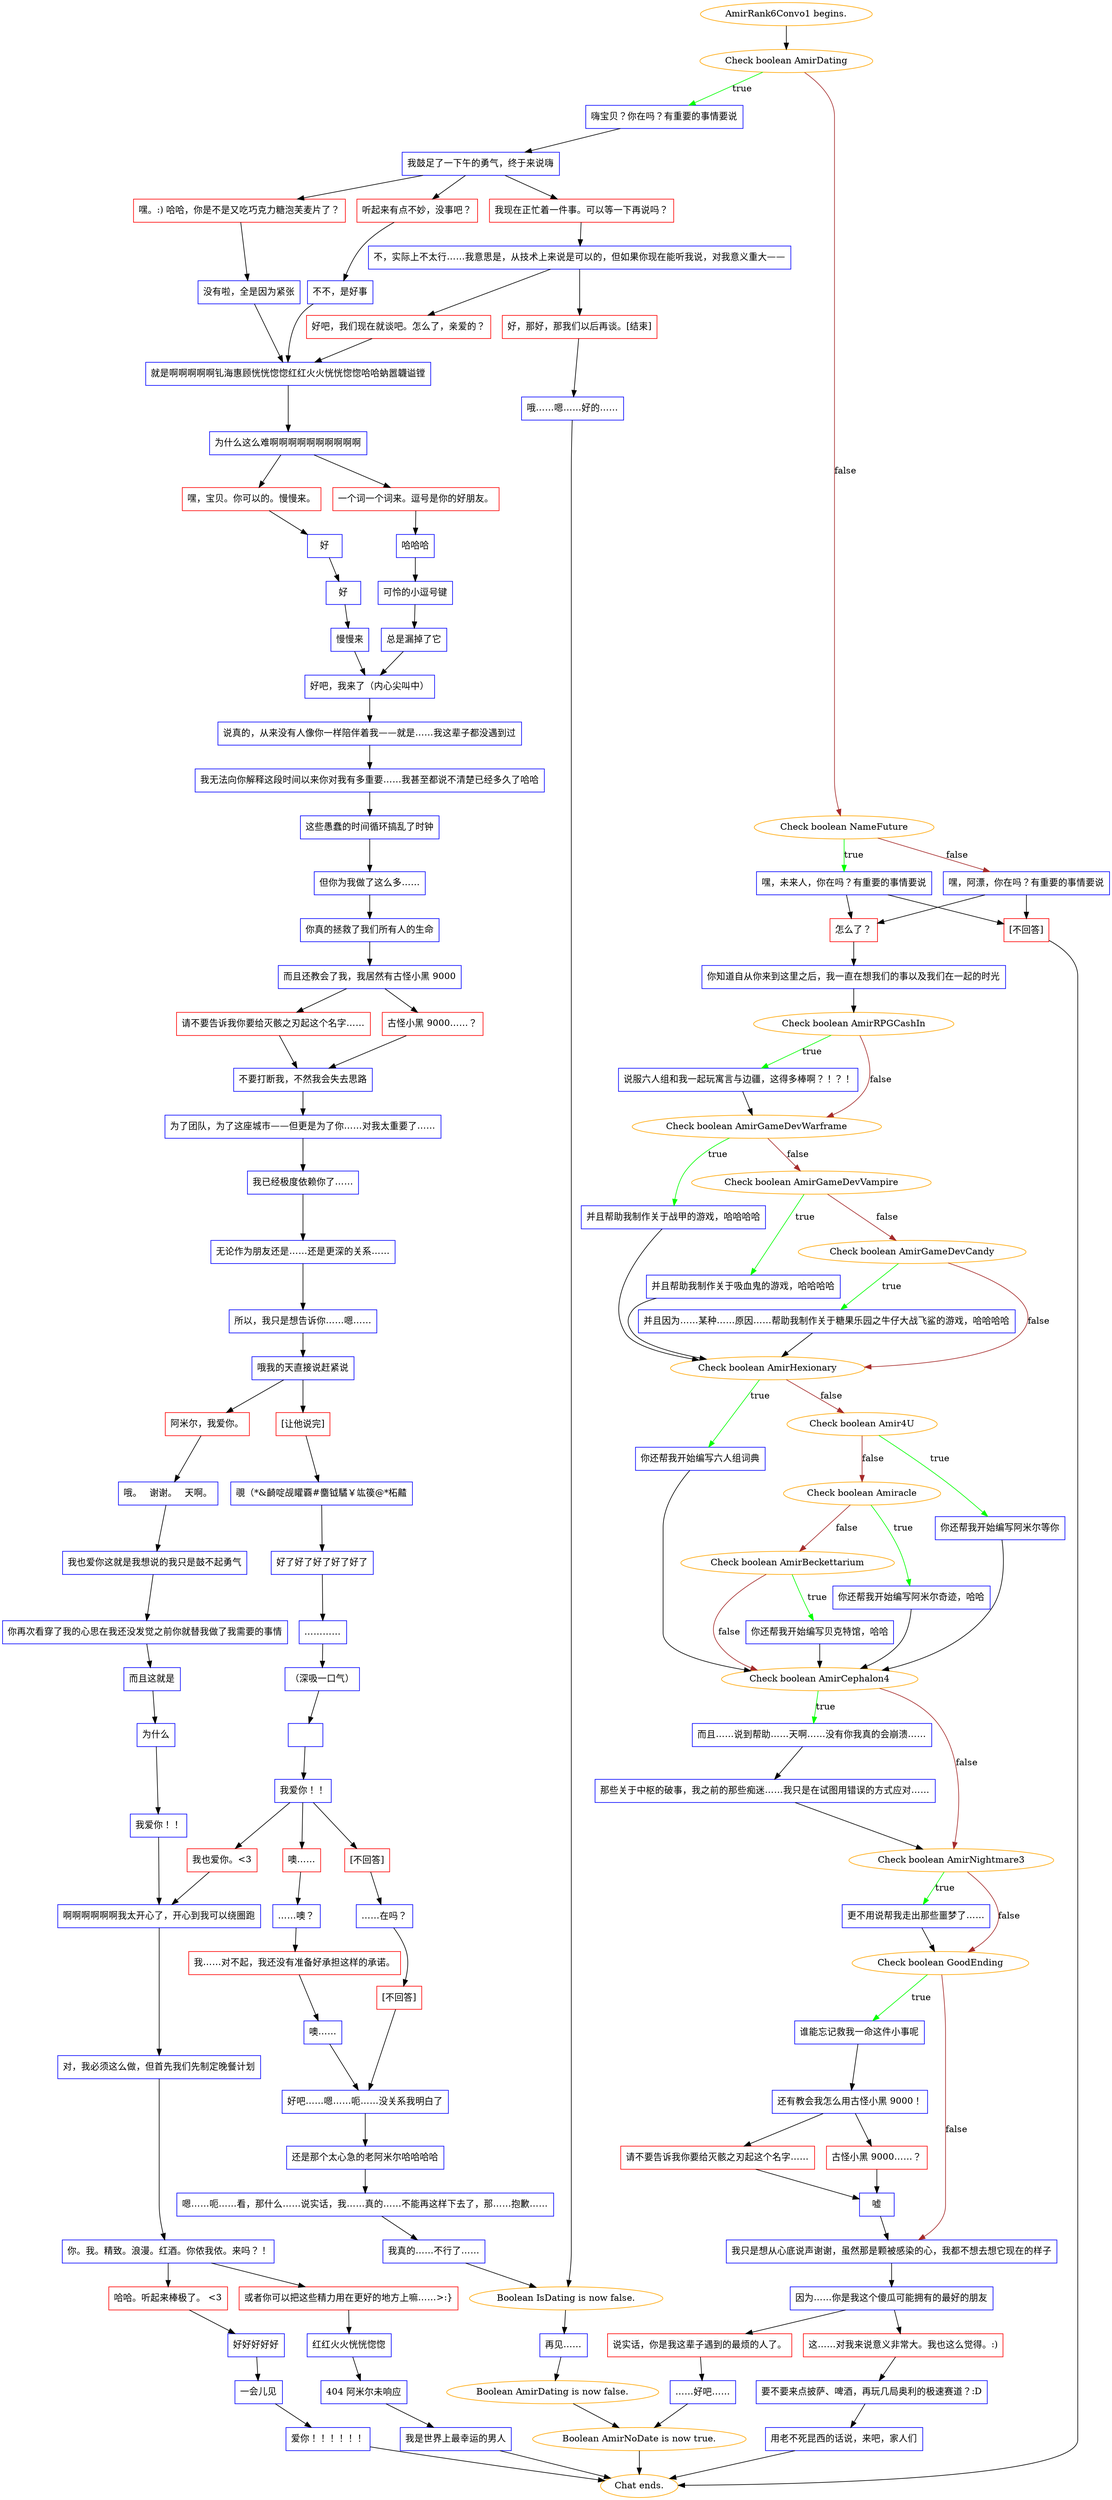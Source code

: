 digraph {
	"AmirRank6Convo1 begins." [color=orange];
		"AmirRank6Convo1 begins." -> j790010462;
	j790010462 [label="Check boolean AmirDating",color=orange];
		j790010462 -> j1145799712 [label=true,color=green];
		j790010462 -> j4292522466 [label=false,color=brown];
	j1145799712 [label="嗨宝贝？你在吗？有重要的事情要说",shape=box,color=blue];
		j1145799712 -> j2604992356;
	j4292522466 [label="Check boolean NameFuture",color=orange];
		j4292522466 -> j4042121967 [label=true,color=green];
		j4292522466 -> j550849641 [label=false,color=brown];
	j2604992356 [label="我鼓足了一下午的勇气，终于来说嗨",shape=box,color=blue];
		j2604992356 -> j2687378719;
		j2604992356 -> j3484254892;
		j2604992356 -> j4253954752;
	j4042121967 [label="嘿，未来人，你在吗？有重要的事情要说",shape=box,color=blue];
		j4042121967 -> j2027614525;
		j4042121967 -> j3410745559;
	j550849641 [label="嘿，阿漂，你在吗？有重要的事情要说",shape=box,color=blue];
		j550849641 -> j2027614525;
		j550849641 -> j3410745559;
	j2687378719 [label="嘿。:) 哈哈，你是不是又吃巧克力糖泡芙麦片了？",shape=box,color=red];
		j2687378719 -> j2866750485;
	j3484254892 [label="听起来有点不妙，没事吧？",shape=box,color=red];
		j3484254892 -> j2868899161;
	j4253954752 [label="我现在正忙着一件事。可以等一下再说吗？",shape=box,color=red];
		j4253954752 -> j2891888305;
	j2027614525 [label="怎么了？",shape=box,color=red];
		j2027614525 -> j968012079;
	j3410745559 [label="[不回答]",shape=box,color=red];
		j3410745559 -> "Chat ends.";
	j2866750485 [label="没有啦，全是因为紧张",shape=box,color=blue];
		j2866750485 -> j2468901042;
	j2868899161 [label="不不，是好事",shape=box,color=blue];
		j2868899161 -> j2468901042;
	j2891888305 [label="不，实际上不太行……我意思是，从技术上来说是可以的，但如果你现在能听我说，对我意义重大——",shape=box,color=blue];
		j2891888305 -> j1896616639;
		j2891888305 -> j2420390320;
	j968012079 [label="你知道自从你来到这里之后，我一直在想我们的事以及我们在一起的时光",shape=box,color=blue];
		j968012079 -> j3826784422;
	"Chat ends." [color=orange];
	j2468901042 [label="就是啊啊啊啊啊钆海惠顾恍恍惚惚红红火火恍恍惚惚哈哈蚋嚣韤谥镗",shape=box,color=blue];
		j2468901042 -> j384536800;
	j1896616639 [label="好吧，我们现在就谈吧。怎么了，亲爱的？",shape=box,color=red];
		j1896616639 -> j2468901042;
	j2420390320 [label="好，那好，那我们以后再谈。[结束]",shape=box,color=red];
		j2420390320 -> j1842139752;
	j3826784422 [label="Check boolean AmirRPGCashIn",color=orange];
		j3826784422 -> j2951250656 [label=true,color=green];
		j3826784422 -> j2297868336 [label=false,color=brown];
	j384536800 [label="为什么这么难啊啊啊啊啊啊啊啊啊啊",shape=box,color=blue];
		j384536800 -> j2581131395;
		j384536800 -> j4078459583;
	j1842139752 [label="哦……嗯……好的……",shape=box,color=blue];
		j1842139752 -> j2169835642;
	j2951250656 [label="说服六人组和我一起玩寓言与边疆，这得多棒啊？！？！",shape=box,color=blue];
		j2951250656 -> j2297868336;
	j2297868336 [label="Check boolean AmirGameDevWarframe",color=orange];
		j2297868336 -> j3834533200 [label=true,color=green];
		j2297868336 -> j3506259166 [label=false,color=brown];
	j2581131395 [label="嘿，宝贝。你可以的。慢慢来。",shape=box,color=red];
		j2581131395 -> j1937763722;
	j4078459583 [label="一个词一个词来。逗号是你的好朋友。",shape=box,color=red];
		j4078459583 -> j2103549963;
	j2169835642 [label="Boolean IsDating is now false.",color=orange];
		j2169835642 -> j3196254075;
	j3834533200 [label="并且帮助我制作关于战甲的游戏，哈哈哈哈",shape=box,color=blue];
		j3834533200 -> j3646133356;
	j3506259166 [label="Check boolean AmirGameDevVampire",color=orange];
		j3506259166 -> j2975323661 [label=true,color=green];
		j3506259166 -> j1286003093 [label=false,color=brown];
	j1937763722 [label="好",shape=box,color=blue];
		j1937763722 -> j205738218;
	j2103549963 [label="哈哈哈",shape=box,color=blue];
		j2103549963 -> j3719223464;
	j3196254075 [label="再见……",shape=box,color=blue];
		j3196254075 -> j911677755;
	j3646133356 [label="Check boolean AmirHexionary",color=orange];
		j3646133356 -> j461422795 [label=true,color=green];
		j3646133356 -> j3967894332 [label=false,color=brown];
	j2975323661 [label="并且帮助我制作关于吸血鬼的游戏，哈哈哈哈",shape=box,color=blue];
		j2975323661 -> j3646133356;
	j1286003093 [label="Check boolean AmirGameDevCandy",color=orange];
		j1286003093 -> j3224408148 [label=true,color=green];
		j1286003093 -> j3646133356 [label=false,color=brown];
	j205738218 [label="好",shape=box,color=blue];
		j205738218 -> j3022962239;
	j3719223464 [label="可怜的小逗号键",shape=box,color=blue];
		j3719223464 -> j2162105212;
	j911677755 [label="Boolean AmirDating is now false.",color=orange];
		j911677755 -> j1438323710;
	j461422795 [label="你还帮我开始编写六人组词典",shape=box,color=blue];
		j461422795 -> j3587826111;
	j3967894332 [label="Check boolean Amir4U",color=orange];
		j3967894332 -> j216609192 [label=true,color=green];
		j3967894332 -> j3456698547 [label=false,color=brown];
	j3224408148 [label="并且因为……某种……原因……帮助我制作关于糖果乐园之牛仔大战飞鲨的游戏，哈哈哈哈",shape=box,color=blue];
		j3224408148 -> j3646133356;
	j3022962239 [label="慢慢来",shape=box,color=blue];
		j3022962239 -> j2242820730;
	j2162105212 [label="总是漏掉了它",shape=box,color=blue];
		j2162105212 -> j2242820730;
	j1438323710 [label="Boolean AmirNoDate is now true.",color=orange];
		j1438323710 -> "Chat ends.";
	j3587826111 [label="Check boolean AmirCephalon4",color=orange];
		j3587826111 -> j3567265621 [label=true,color=green];
		j3587826111 -> j181140992 [label=false,color=brown];
	j216609192 [label="你还帮我开始编写阿米尔等你",shape=box,color=blue];
		j216609192 -> j3587826111;
	j3456698547 [label="Check boolean Amiracle",color=orange];
		j3456698547 -> j881405689 [label=true,color=green];
		j3456698547 -> j3662880471 [label=false,color=brown];
	j2242820730 [label="好吧，我来了（内心尖叫中）",shape=box,color=blue];
		j2242820730 -> j1720485287;
	j3567265621 [label="而且……说到帮助……天啊……没有你我真的会崩溃……",shape=box,color=blue];
		j3567265621 -> j1089029805;
	j181140992 [label="Check boolean AmirNightmare3",color=orange];
		j181140992 -> j1685474634 [label=true,color=green];
		j181140992 -> j2311468738 [label=false,color=brown];
	j881405689 [label="你还帮我开始编写阿米尔奇迹，哈哈",shape=box,color=blue];
		j881405689 -> j3587826111;
	j3662880471 [label="Check boolean AmirBeckettarium",color=orange];
		j3662880471 -> j1858850365 [label=true,color=green];
		j3662880471 -> j3587826111 [label=false,color=brown];
	j1720485287 [label="说真的，从来没有人像你一样陪伴着我——就是……我这辈子都没遇到过",shape=box,color=blue];
		j1720485287 -> j859006385;
	j1089029805 [label="那些关于中枢的破事，我之前的那些痴迷……我只是在试图用错误的方式应对……",shape=box,color=blue];
		j1089029805 -> j181140992;
	j1685474634 [label="更不用说帮我走出那些噩梦了……",shape=box,color=blue];
		j1685474634 -> j2311468738;
	j2311468738 [label="Check boolean GoodEnding",color=orange];
		j2311468738 -> j3229473603 [label=true,color=green];
		j2311468738 -> j448023850 [label=false,color=brown];
	j1858850365 [label="你还帮我开始编写贝克特馆，哈哈",shape=box,color=blue];
		j1858850365 -> j3587826111;
	j859006385 [label="我无法向你解释这段时间以来你对我有多重要……我甚至都说不清楚已经多久了哈哈",shape=box,color=blue];
		j859006385 -> j1002090770;
	j3229473603 [label="谁能忘记救我一命这件小事呢",shape=box,color=blue];
		j3229473603 -> j1104818174;
	j448023850 [label="我只是想从心底说声谢谢，虽然那是颗被感染的心，我都不想去想它现在的样子",shape=box,color=blue];
		j448023850 -> j327240337;
	j1002090770 [label="这些愚蠢的时间循环搞乱了时钟",shape=box,color=blue];
		j1002090770 -> j1856285577;
	j1104818174 [label="还有教会我怎么用古怪小黑 9000！",shape=box,color=blue];
		j1104818174 -> j3860239569;
		j1104818174 -> j4043299927;
	j327240337 [label="因为……你是我这个傻瓜可能拥有的最好的朋友",shape=box,color=blue];
		j327240337 -> j3645829891;
		j327240337 -> j1768389327;
	j1856285577 [label="但你为我做了这么多……",shape=box,color=blue];
		j1856285577 -> j660267210;
	j3860239569 [label="请不要告诉我你要给灭骸之刃起这个名字……",shape=box,color=red];
		j3860239569 -> j1526636075;
	j4043299927 [label="古怪小黑 9000……？",shape=box,color=red];
		j4043299927 -> j1526636075;
	j3645829891 [label="这……对我来说意义非常大。我也这么觉得。:)",shape=box,color=red];
		j3645829891 -> j3219145437;
	j1768389327 [label="说实话，你是我这辈子遇到的最烦的人了。",shape=box,color=red];
		j1768389327 -> j2248263324;
	j660267210 [label="你真的拯救了我们所有人的生命",shape=box,color=blue];
		j660267210 -> j2285926997;
	j1526636075 [label="嘘",shape=box,color=blue];
		j1526636075 -> j448023850;
	j3219145437 [label="要不要来点披萨、啤酒，再玩几局奥利的极速赛道？:D",shape=box,color=blue];
		j3219145437 -> j3057539078;
	j2248263324 [label="……好吧……",shape=box,color=blue];
		j2248263324 -> j1438323710;
	j2285926997 [label="而且还教会了我，我居然有古怪小黑 9000",shape=box,color=blue];
		j2285926997 -> j2329316591;
		j2285926997 -> j1645170175;
	j3057539078 [label="用老不死昆西的话说，来吧，家人们",shape=box,color=blue];
		j3057539078 -> "Chat ends.";
	j2329316591 [label="请不要告诉我你要给灭骸之刃起这个名字……",shape=box,color=red];
		j2329316591 -> j416542679;
	j1645170175 [label="古怪小黑 9000……？",shape=box,color=red];
		j1645170175 -> j416542679;
	j416542679 [label="不要打断我，不然我会失去思路",shape=box,color=blue];
		j416542679 -> j3590556737;
	j3590556737 [label="为了团队，为了这座城市——但更是为了你……对我太重要了……",shape=box,color=blue];
		j3590556737 -> j1488617110;
	j1488617110 [label="我已经极度依赖你了……",shape=box,color=blue];
		j1488617110 -> j2025392986;
	j2025392986 [label="无论作为朋友还是……还是更深的关系……",shape=box,color=blue];
		j2025392986 -> j2756907525;
	j2756907525 [label="所以，我只是想告诉你……嗯……",shape=box,color=blue];
		j2756907525 -> j941331795;
	j941331795 [label="哦我的天直接说赶紧说",shape=box,color=blue];
		j941331795 -> j3495159380;
		j941331795 -> j1892249932;
	j3495159380 [label="阿米尔，我爱你。",shape=box,color=red];
		j3495159380 -> j3347581210;
	j1892249932 [label="[让他说完]",shape=box,color=red];
		j1892249932 -> j1652434563;
	j3347581210 [label="哦。    谢谢。    天啊。",shape=box,color=blue];
		j3347581210 -> j4019883262;
	j1652434563 [label="覗（*&齮啶觇矔覉#麕钺驈￥竑篌@*柘齄",shape=box,color=blue];
		j1652434563 -> j556682689;
	j4019883262 [label="我也爱你这就是我想说的我只是鼓不起勇气",shape=box,color=blue];
		j4019883262 -> j390442395;
	j556682689 [label="好了好了好了好了好了",shape=box,color=blue];
		j556682689 -> j1942201067;
	j390442395 [label="你再次看穿了我的心思在我还没发觉之前你就替我做了我需要的事情",shape=box,color=blue];
		j390442395 -> j2742907861;
	j1942201067 [label="…………",shape=box,color=blue];
		j1942201067 -> j2841957386;
	j2742907861 [label="而且这就是",shape=box,color=blue];
		j2742907861 -> j1665636171;
	j2841957386 [label="（深吸一口气）",shape=box,color=blue];
		j2841957386 -> j1348763376;
	j1665636171 [label="为什么",shape=box,color=blue];
		j1665636171 -> j2550703852;
	j1348763376 [label=" ",shape=box,color=blue];
		j1348763376 -> j419833816;
	j2550703852 [label="我爱你！！",shape=box,color=blue];
		j2550703852 -> j522985180;
	j419833816 [label="我爱你！！",shape=box,color=blue];
		j419833816 -> j3786139169;
		j419833816 -> j703607771;
		j419833816 -> j3530503826;
	j522985180 [label="啊啊啊啊啊啊我太开心了，开心到我可以绕圈跑",shape=box,color=blue];
		j522985180 -> j3621943741;
	j3786139169 [label="我也爱你。<3",shape=box,color=red];
		j3786139169 -> j522985180;
	j703607771 [label="噢……",shape=box,color=red];
		j703607771 -> j3989669914;
	j3530503826 [label="[不回答]",shape=box,color=red];
		j3530503826 -> j3311274565;
	j3621943741 [label="对，我必须这么做，但首先我们先制定晚餐计划",shape=box,color=blue];
		j3621943741 -> j4003663905;
	j3989669914 [label="……噢？",shape=box,color=blue];
		j3989669914 -> j1841763544;
	j3311274565 [label="……在吗？",shape=box,color=blue];
		j3311274565 -> j1962781199;
	j4003663905 [label="你。我。精致。浪漫。红酒。你侬我侬。来吗？！",shape=box,color=blue];
		j4003663905 -> j3260395846;
		j4003663905 -> j940884516;
	j1841763544 [label="我……对不起，我还没有准备好承担这样的承诺。",shape=box,color=red];
		j1841763544 -> j2083150079;
	j1962781199 [label="[不回答]",shape=box,color=red];
		j1962781199 -> j807905194;
	j3260395846 [label="哈哈。听起来棒极了。 <3",shape=box,color=red];
		j3260395846 -> j1870788167;
	j940884516 [label="或者你可以把这些精力用在更好的地方上嘛……>:}",shape=box,color=red];
		j940884516 -> j2513281657;
	j2083150079 [label="噢……",shape=box,color=blue];
		j2083150079 -> j807905194;
	j807905194 [label="好吧……嗯……呃……没关系我明白了",shape=box,color=blue];
		j807905194 -> j2068723645;
	j1870788167 [label="好好好好好",shape=box,color=blue];
		j1870788167 -> j3713752024;
	j2513281657 [label="红红火火恍恍惚惚",shape=box,color=blue];
		j2513281657 -> j567202674;
	j2068723645 [label="还是那个太心急的老阿米尔哈哈哈哈",shape=box,color=blue];
		j2068723645 -> j241175249;
	j3713752024 [label="一会儿见",shape=box,color=blue];
		j3713752024 -> j3137592861;
	j567202674 [label="404 阿米尔未响应",shape=box,color=blue];
		j567202674 -> j2655134889;
	j241175249 [label="嗯……呃……看，那什么……说实话，我……真的……不能再这样下去了，那……抱歉……",shape=box,color=blue];
		j241175249 -> j27808249;
	j3137592861 [label="爱你！！！！！！",shape=box,color=blue];
		j3137592861 -> "Chat ends.";
	j2655134889 [label="我是世界上最幸运的男人",shape=box,color=blue];
		j2655134889 -> "Chat ends.";
	j27808249 [label="我真的……不行了……",shape=box,color=blue];
		j27808249 -> j2169835642;
}